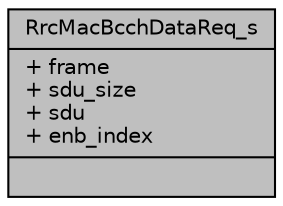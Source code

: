 digraph "RrcMacBcchDataReq_s"
{
 // LATEX_PDF_SIZE
  edge [fontname="Helvetica",fontsize="10",labelfontname="Helvetica",labelfontsize="10"];
  node [fontname="Helvetica",fontsize="10",shape=record];
  Node1 [label="{RrcMacBcchDataReq_s\n|+ frame\l+ sdu_size\l+ sdu\l+ enb_index\l|}",height=0.2,width=0.4,color="black", fillcolor="grey75", style="filled", fontcolor="black",tooltip=" "];
}
